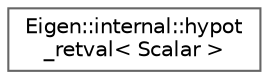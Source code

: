 digraph "类继承关系图"
{
 // LATEX_PDF_SIZE
  bgcolor="transparent";
  edge [fontname=Helvetica,fontsize=10,labelfontname=Helvetica,labelfontsize=10];
  node [fontname=Helvetica,fontsize=10,shape=box,height=0.2,width=0.4];
  rankdir="LR";
  Node0 [id="Node000000",label="Eigen::internal::hypot\l_retval\< Scalar \>",height=0.2,width=0.4,color="grey40", fillcolor="white", style="filled",URL="$struct_eigen_1_1internal_1_1hypot__retval.html",tooltip=" "];
}
